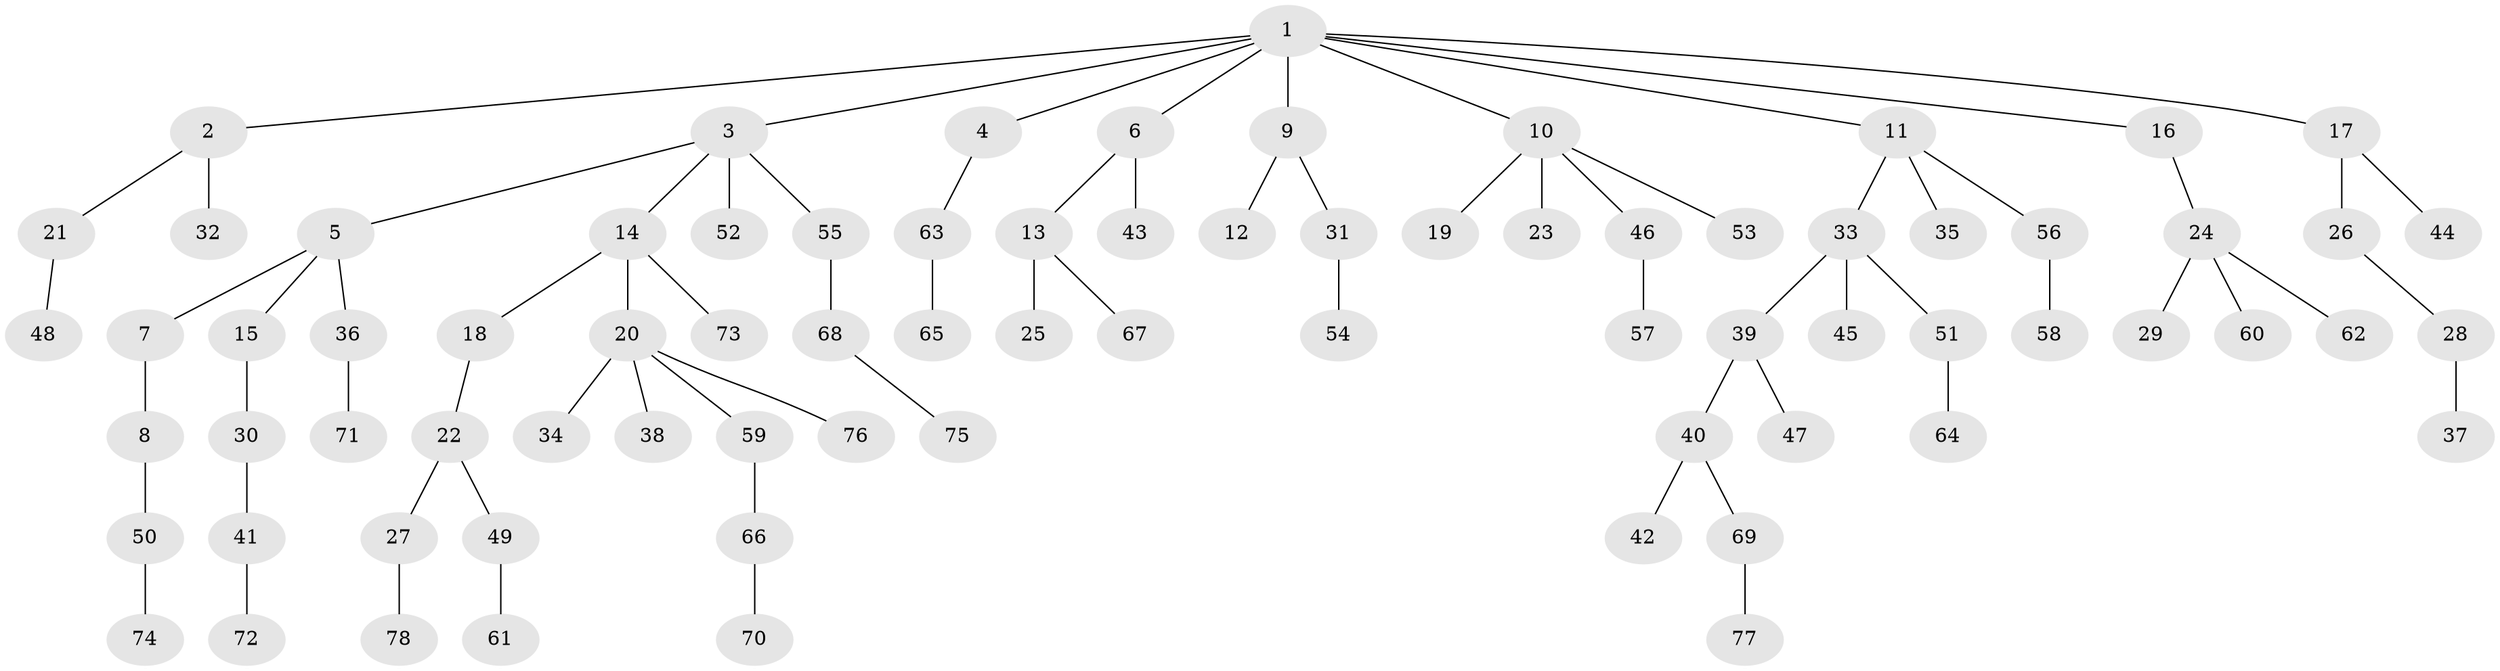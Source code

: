 // Generated by graph-tools (version 1.1) at 2025/50/03/09/25 03:50:26]
// undirected, 78 vertices, 77 edges
graph export_dot {
graph [start="1"]
  node [color=gray90,style=filled];
  1;
  2;
  3;
  4;
  5;
  6;
  7;
  8;
  9;
  10;
  11;
  12;
  13;
  14;
  15;
  16;
  17;
  18;
  19;
  20;
  21;
  22;
  23;
  24;
  25;
  26;
  27;
  28;
  29;
  30;
  31;
  32;
  33;
  34;
  35;
  36;
  37;
  38;
  39;
  40;
  41;
  42;
  43;
  44;
  45;
  46;
  47;
  48;
  49;
  50;
  51;
  52;
  53;
  54;
  55;
  56;
  57;
  58;
  59;
  60;
  61;
  62;
  63;
  64;
  65;
  66;
  67;
  68;
  69;
  70;
  71;
  72;
  73;
  74;
  75;
  76;
  77;
  78;
  1 -- 2;
  1 -- 3;
  1 -- 4;
  1 -- 6;
  1 -- 9;
  1 -- 10;
  1 -- 11;
  1 -- 16;
  1 -- 17;
  2 -- 21;
  2 -- 32;
  3 -- 5;
  3 -- 14;
  3 -- 52;
  3 -- 55;
  4 -- 63;
  5 -- 7;
  5 -- 15;
  5 -- 36;
  6 -- 13;
  6 -- 43;
  7 -- 8;
  8 -- 50;
  9 -- 12;
  9 -- 31;
  10 -- 19;
  10 -- 23;
  10 -- 46;
  10 -- 53;
  11 -- 33;
  11 -- 35;
  11 -- 56;
  13 -- 25;
  13 -- 67;
  14 -- 18;
  14 -- 20;
  14 -- 73;
  15 -- 30;
  16 -- 24;
  17 -- 26;
  17 -- 44;
  18 -- 22;
  20 -- 34;
  20 -- 38;
  20 -- 59;
  20 -- 76;
  21 -- 48;
  22 -- 27;
  22 -- 49;
  24 -- 29;
  24 -- 60;
  24 -- 62;
  26 -- 28;
  27 -- 78;
  28 -- 37;
  30 -- 41;
  31 -- 54;
  33 -- 39;
  33 -- 45;
  33 -- 51;
  36 -- 71;
  39 -- 40;
  39 -- 47;
  40 -- 42;
  40 -- 69;
  41 -- 72;
  46 -- 57;
  49 -- 61;
  50 -- 74;
  51 -- 64;
  55 -- 68;
  56 -- 58;
  59 -- 66;
  63 -- 65;
  66 -- 70;
  68 -- 75;
  69 -- 77;
}
